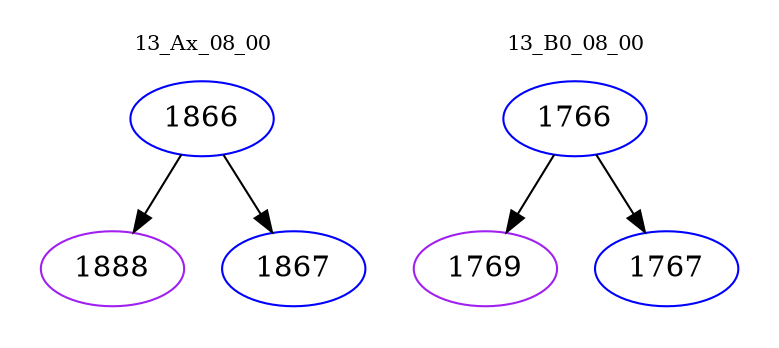 digraph{
subgraph cluster_0 {
color = white
label = "13_Ax_08_00";
fontsize=10;
T0_1866 [label="1866", color="blue"]
T0_1866 -> T0_1888 [color="black"]
T0_1888 [label="1888", color="purple"]
T0_1866 -> T0_1867 [color="black"]
T0_1867 [label="1867", color="blue"]
}
subgraph cluster_1 {
color = white
label = "13_B0_08_00";
fontsize=10;
T1_1766 [label="1766", color="blue"]
T1_1766 -> T1_1769 [color="black"]
T1_1769 [label="1769", color="purple"]
T1_1766 -> T1_1767 [color="black"]
T1_1767 [label="1767", color="blue"]
}
}
